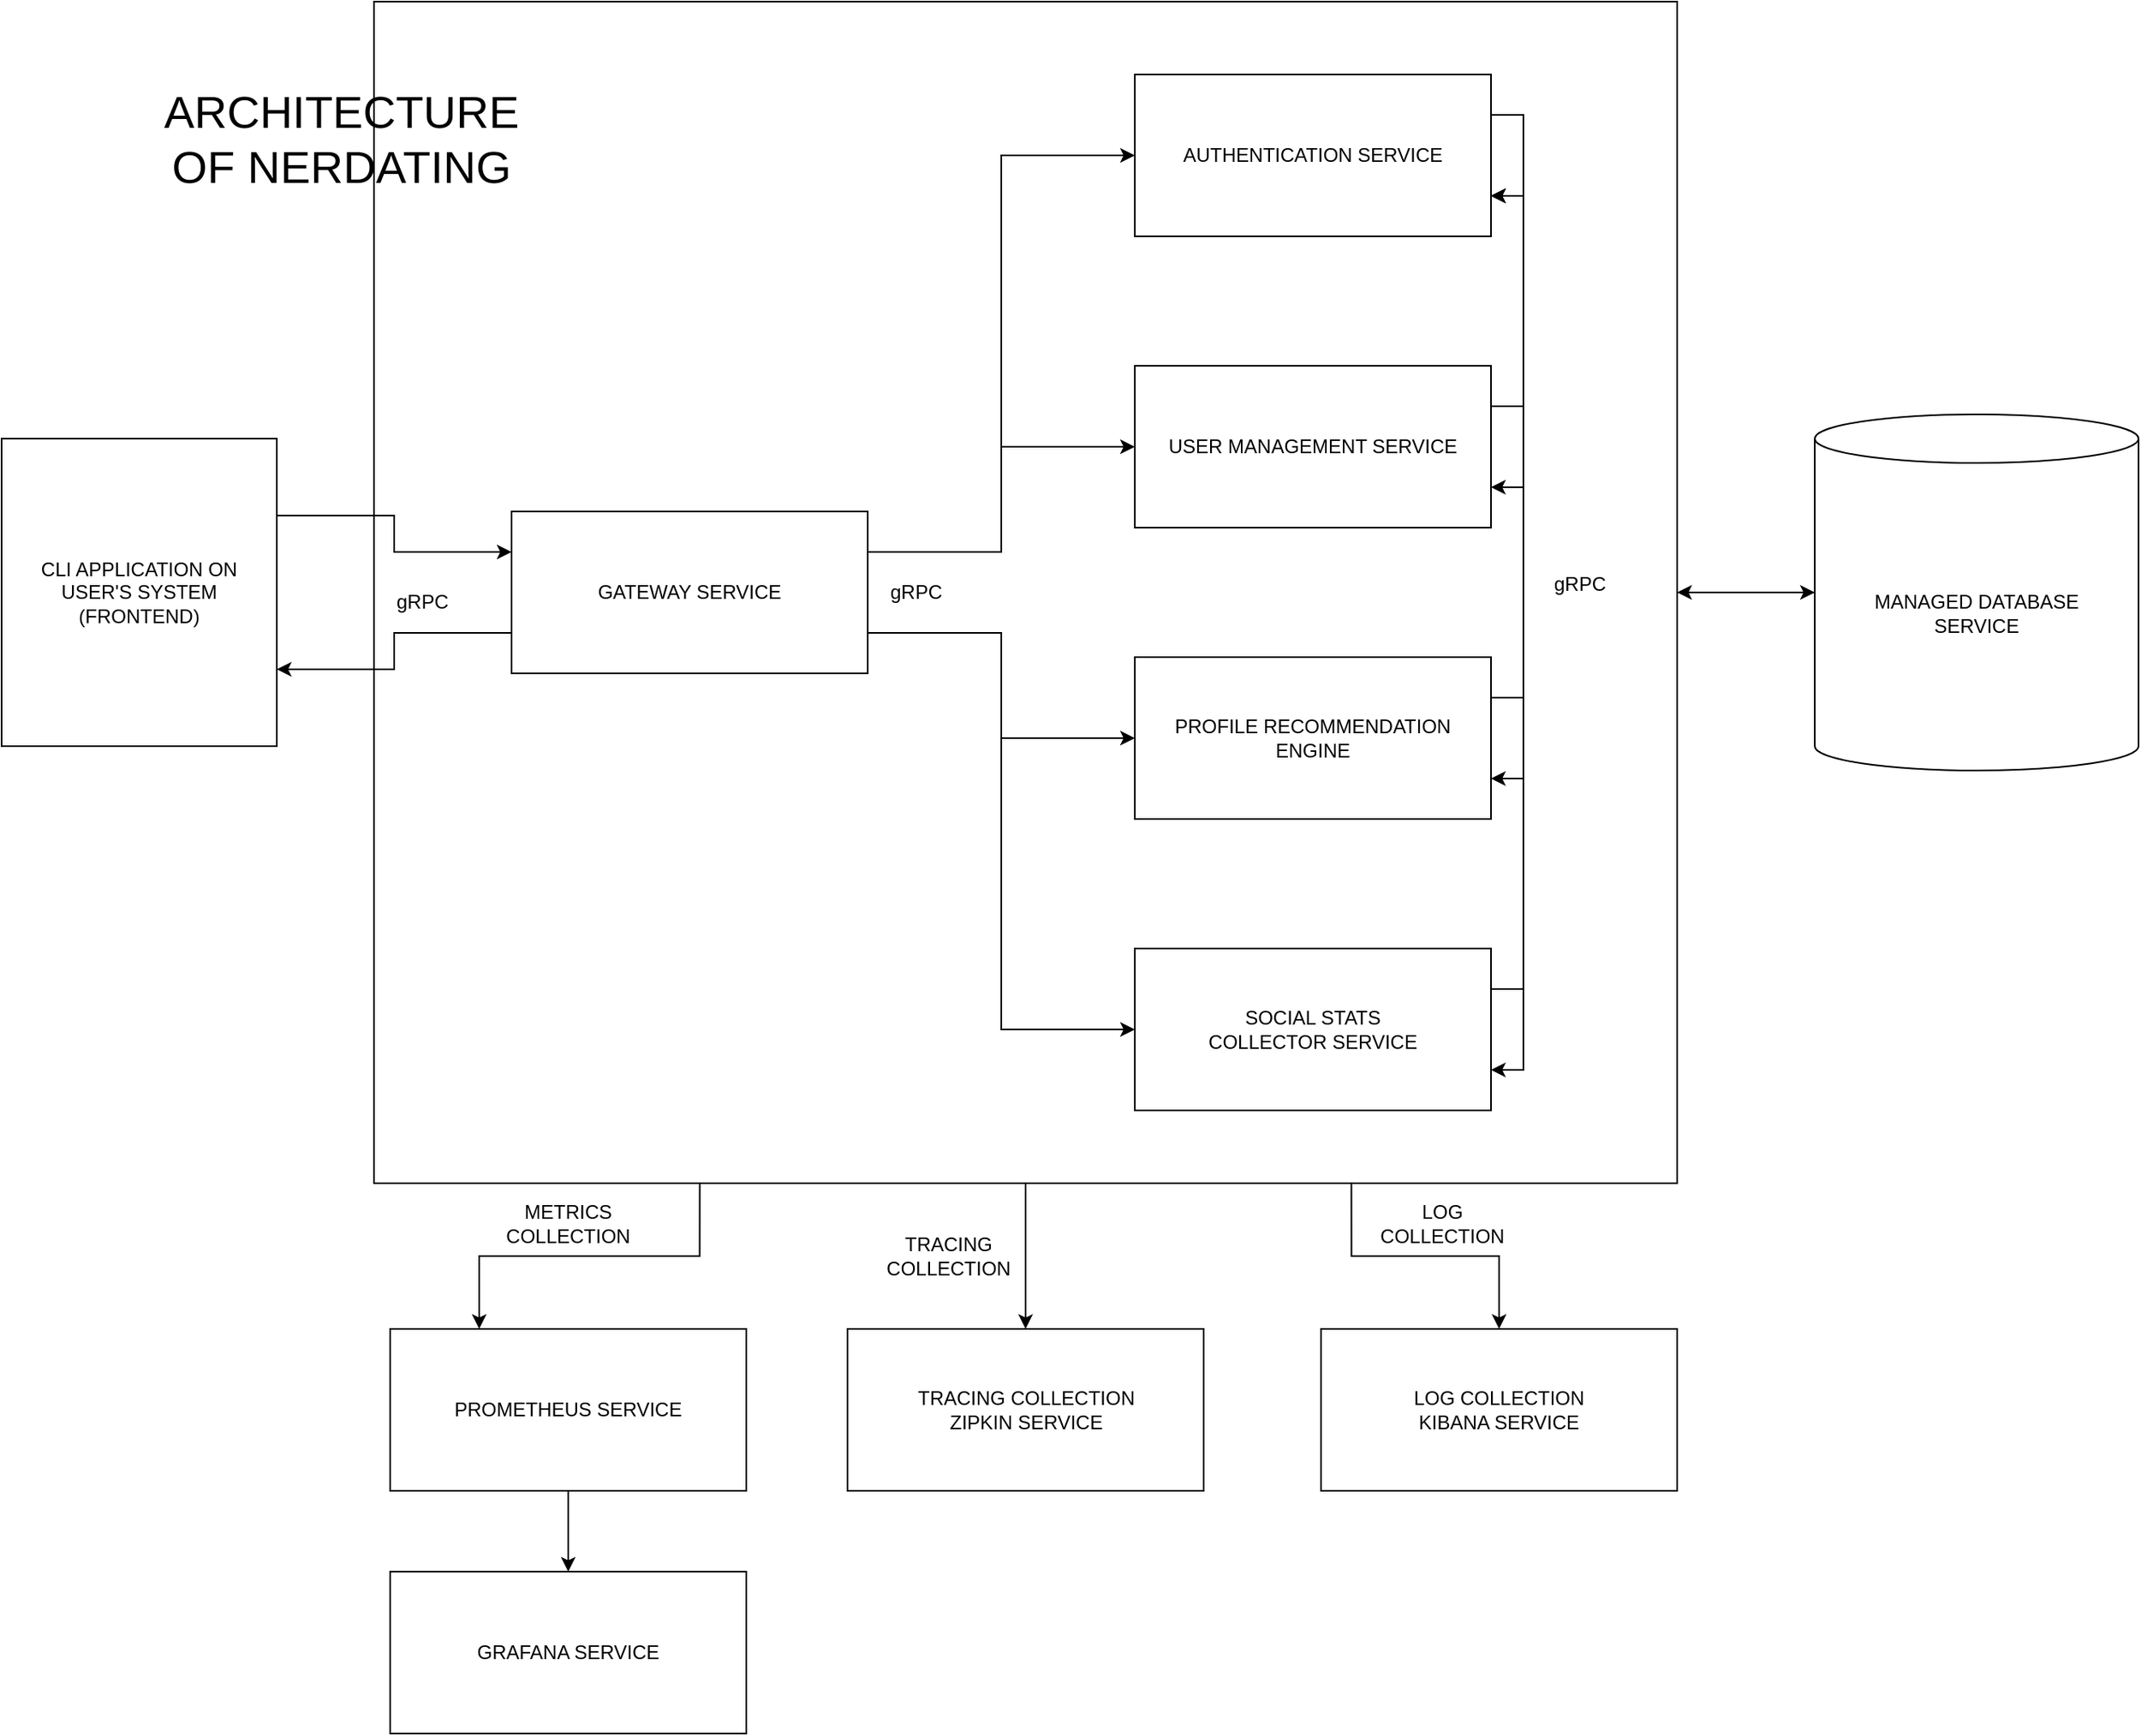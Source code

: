 <mxfile version="20.2.5" type="github">
  <diagram id="_NicEp2t6CpPbq7PptOK" name="Page-1">
    <mxGraphModel dx="1371" dy="880" grid="1" gridSize="10" guides="1" tooltips="1" connect="1" arrows="1" fold="1" page="1" pageScale="1" pageWidth="850" pageHeight="1100" math="0" shadow="0">
      <root>
        <mxCell id="0" />
        <mxCell id="1" parent="0" />
        <mxCell id="BQYwG80-6be2yZN5s-Ls-39" style="edgeStyle=orthogonalEdgeStyle;rounded=0;orthogonalLoop=1;jettySize=auto;html=1;entryX=0;entryY=0.5;entryDx=0;entryDy=0;entryPerimeter=0;" edge="1" parent="1" source="BQYwG80-6be2yZN5s-Ls-23" target="BQYwG80-6be2yZN5s-Ls-22">
          <mxGeometry relative="1" as="geometry" />
        </mxCell>
        <mxCell id="BQYwG80-6be2yZN5s-Ls-45" style="edgeStyle=orthogonalEdgeStyle;rounded=0;orthogonalLoop=1;jettySize=auto;html=1;exitX=0.25;exitY=1;exitDx=0;exitDy=0;entryX=0.25;entryY=0;entryDx=0;entryDy=0;" edge="1" parent="1" source="BQYwG80-6be2yZN5s-Ls-23" target="BQYwG80-6be2yZN5s-Ls-19">
          <mxGeometry relative="1" as="geometry" />
        </mxCell>
        <mxCell id="BQYwG80-6be2yZN5s-Ls-49" style="edgeStyle=orthogonalEdgeStyle;rounded=0;orthogonalLoop=1;jettySize=auto;html=1;exitX=0.75;exitY=1;exitDx=0;exitDy=0;entryX=0.5;entryY=0;entryDx=0;entryDy=0;fontSize=12;" edge="1" parent="1" source="BQYwG80-6be2yZN5s-Ls-23" target="BQYwG80-6be2yZN5s-Ls-21">
          <mxGeometry relative="1" as="geometry" />
        </mxCell>
        <mxCell id="BQYwG80-6be2yZN5s-Ls-51" style="edgeStyle=orthogonalEdgeStyle;rounded=0;orthogonalLoop=1;jettySize=auto;html=1;fontSize=12;" edge="1" parent="1" source="BQYwG80-6be2yZN5s-Ls-23" target="BQYwG80-6be2yZN5s-Ls-50">
          <mxGeometry relative="1" as="geometry" />
        </mxCell>
        <mxCell id="BQYwG80-6be2yZN5s-Ls-23" value="" style="rounded=0;whiteSpace=wrap;html=1;" vertex="1" parent="1">
          <mxGeometry x="340" y="50" width="805" height="730" as="geometry" />
        </mxCell>
        <mxCell id="BQYwG80-6be2yZN5s-Ls-1" value="ARCHITECTURE OF NERDATING" style="text;html=1;strokeColor=none;fillColor=none;align=center;verticalAlign=middle;whiteSpace=wrap;rounded=0;fontSize=28;" vertex="1" parent="1">
          <mxGeometry x="210" y="120" width="220" height="30" as="geometry" />
        </mxCell>
        <mxCell id="BQYwG80-6be2yZN5s-Ls-24" style="edgeStyle=orthogonalEdgeStyle;rounded=0;orthogonalLoop=1;jettySize=auto;html=1;exitX=1;exitY=0.25;exitDx=0;exitDy=0;entryX=0;entryY=0.25;entryDx=0;entryDy=0;" edge="1" parent="1" source="BQYwG80-6be2yZN5s-Ls-2" target="BQYwG80-6be2yZN5s-Ls-18">
          <mxGeometry relative="1" as="geometry" />
        </mxCell>
        <mxCell id="BQYwG80-6be2yZN5s-Ls-2" value="&lt;div&gt;CLI APPLICATION ON USER&#39;S SYSTEM&lt;/div&gt;&lt;div&gt;(FRONTEND)&lt;br&gt;&lt;/div&gt;" style="rounded=0;whiteSpace=wrap;html=1;" vertex="1" parent="1">
          <mxGeometry x="110" y="320" width="170" height="190" as="geometry" />
        </mxCell>
        <mxCell id="BQYwG80-6be2yZN5s-Ls-34" style="edgeStyle=orthogonalEdgeStyle;rounded=0;orthogonalLoop=1;jettySize=auto;html=1;exitX=1;exitY=0.25;exitDx=0;exitDy=0;entryX=1;entryY=0.75;entryDx=0;entryDy=0;" edge="1" parent="1" source="BQYwG80-6be2yZN5s-Ls-12" target="BQYwG80-6be2yZN5s-Ls-15">
          <mxGeometry relative="1" as="geometry" />
        </mxCell>
        <mxCell id="BQYwG80-6be2yZN5s-Ls-36" style="edgeStyle=orthogonalEdgeStyle;rounded=0;orthogonalLoop=1;jettySize=auto;html=1;exitX=1;exitY=0.25;exitDx=0;exitDy=0;entryX=1;entryY=0.75;entryDx=0;entryDy=0;" edge="1" parent="1" source="BQYwG80-6be2yZN5s-Ls-12" target="BQYwG80-6be2yZN5s-Ls-16">
          <mxGeometry relative="1" as="geometry" />
        </mxCell>
        <mxCell id="BQYwG80-6be2yZN5s-Ls-38" style="edgeStyle=orthogonalEdgeStyle;rounded=0;orthogonalLoop=1;jettySize=auto;html=1;exitX=1;exitY=0.25;exitDx=0;exitDy=0;entryX=1;entryY=0.75;entryDx=0;entryDy=0;" edge="1" parent="1" source="BQYwG80-6be2yZN5s-Ls-12" target="BQYwG80-6be2yZN5s-Ls-14">
          <mxGeometry relative="1" as="geometry" />
        </mxCell>
        <mxCell id="BQYwG80-6be2yZN5s-Ls-12" value="AUTHENTICATION SERVICE" style="rounded=0;whiteSpace=wrap;html=1;" vertex="1" parent="1">
          <mxGeometry x="810" y="95" width="220" height="100" as="geometry" />
        </mxCell>
        <mxCell id="BQYwG80-6be2yZN5s-Ls-37" style="edgeStyle=orthogonalEdgeStyle;rounded=0;orthogonalLoop=1;jettySize=auto;html=1;exitX=1;exitY=0.25;exitDx=0;exitDy=0;entryX=1;entryY=0.75;entryDx=0;entryDy=0;" edge="1" parent="1" source="BQYwG80-6be2yZN5s-Ls-14" target="BQYwG80-6be2yZN5s-Ls-12">
          <mxGeometry relative="1" as="geometry" />
        </mxCell>
        <mxCell id="BQYwG80-6be2yZN5s-Ls-14" value="&lt;div&gt;USER MANAGEMENT SERVICE&lt;/div&gt;" style="rounded=0;whiteSpace=wrap;html=1;" vertex="1" parent="1">
          <mxGeometry x="810" y="275" width="220" height="100" as="geometry" />
        </mxCell>
        <mxCell id="BQYwG80-6be2yZN5s-Ls-33" style="edgeStyle=orthogonalEdgeStyle;rounded=0;orthogonalLoop=1;jettySize=auto;html=1;exitX=1;exitY=0.25;exitDx=0;exitDy=0;entryX=1;entryY=0.75;entryDx=0;entryDy=0;" edge="1" parent="1" source="BQYwG80-6be2yZN5s-Ls-15" target="BQYwG80-6be2yZN5s-Ls-12">
          <mxGeometry relative="1" as="geometry" />
        </mxCell>
        <mxCell id="BQYwG80-6be2yZN5s-Ls-15" value="&lt;div&gt;PROFILE RECOMMENDATION&lt;/div&gt;&lt;div&gt;ENGINE&lt;br&gt;&lt;/div&gt;" style="rounded=0;whiteSpace=wrap;html=1;" vertex="1" parent="1">
          <mxGeometry x="810" y="455" width="220" height="100" as="geometry" />
        </mxCell>
        <mxCell id="BQYwG80-6be2yZN5s-Ls-35" style="edgeStyle=orthogonalEdgeStyle;rounded=0;orthogonalLoop=1;jettySize=auto;html=1;exitX=1;exitY=0.25;exitDx=0;exitDy=0;entryX=1;entryY=0.75;entryDx=0;entryDy=0;" edge="1" parent="1" source="BQYwG80-6be2yZN5s-Ls-16" target="BQYwG80-6be2yZN5s-Ls-12">
          <mxGeometry relative="1" as="geometry" />
        </mxCell>
        <mxCell id="BQYwG80-6be2yZN5s-Ls-16" value="&lt;div&gt;SOCIAL STATS &lt;br&gt;&lt;/div&gt;&lt;div&gt;COLLECTOR SERVICE&lt;/div&gt;" style="rounded=0;whiteSpace=wrap;html=1;" vertex="1" parent="1">
          <mxGeometry x="810" y="635" width="220" height="100" as="geometry" />
        </mxCell>
        <mxCell id="BQYwG80-6be2yZN5s-Ls-25" style="edgeStyle=orthogonalEdgeStyle;rounded=0;orthogonalLoop=1;jettySize=auto;html=1;exitX=0;exitY=0.75;exitDx=0;exitDy=0;entryX=1;entryY=0.75;entryDx=0;entryDy=0;" edge="1" parent="1" source="BQYwG80-6be2yZN5s-Ls-18" target="BQYwG80-6be2yZN5s-Ls-2">
          <mxGeometry relative="1" as="geometry" />
        </mxCell>
        <mxCell id="BQYwG80-6be2yZN5s-Ls-26" style="edgeStyle=orthogonalEdgeStyle;rounded=0;orthogonalLoop=1;jettySize=auto;html=1;exitX=1;exitY=0.25;exitDx=0;exitDy=0;entryX=0;entryY=0.5;entryDx=0;entryDy=0;" edge="1" parent="1" source="BQYwG80-6be2yZN5s-Ls-18" target="BQYwG80-6be2yZN5s-Ls-12">
          <mxGeometry relative="1" as="geometry" />
        </mxCell>
        <mxCell id="BQYwG80-6be2yZN5s-Ls-27" style="edgeStyle=orthogonalEdgeStyle;rounded=0;orthogonalLoop=1;jettySize=auto;html=1;exitX=1;exitY=0.25;exitDx=0;exitDy=0;entryX=0;entryY=0.5;entryDx=0;entryDy=0;" edge="1" parent="1" source="BQYwG80-6be2yZN5s-Ls-18" target="BQYwG80-6be2yZN5s-Ls-14">
          <mxGeometry relative="1" as="geometry" />
        </mxCell>
        <mxCell id="BQYwG80-6be2yZN5s-Ls-28" style="edgeStyle=orthogonalEdgeStyle;rounded=0;orthogonalLoop=1;jettySize=auto;html=1;exitX=1;exitY=0.75;exitDx=0;exitDy=0;entryX=0;entryY=0.5;entryDx=0;entryDy=0;" edge="1" parent="1" source="BQYwG80-6be2yZN5s-Ls-18" target="BQYwG80-6be2yZN5s-Ls-15">
          <mxGeometry relative="1" as="geometry" />
        </mxCell>
        <mxCell id="BQYwG80-6be2yZN5s-Ls-29" style="edgeStyle=orthogonalEdgeStyle;rounded=0;orthogonalLoop=1;jettySize=auto;html=1;exitX=1;exitY=0.75;exitDx=0;exitDy=0;entryX=0;entryY=0.5;entryDx=0;entryDy=0;" edge="1" parent="1" source="BQYwG80-6be2yZN5s-Ls-18" target="BQYwG80-6be2yZN5s-Ls-16">
          <mxGeometry relative="1" as="geometry" />
        </mxCell>
        <mxCell id="BQYwG80-6be2yZN5s-Ls-18" value="GATEWAY SERVICE" style="rounded=0;whiteSpace=wrap;html=1;" vertex="1" parent="1">
          <mxGeometry x="425" y="365" width="220" height="100" as="geometry" />
        </mxCell>
        <mxCell id="BQYwG80-6be2yZN5s-Ls-42" style="edgeStyle=orthogonalEdgeStyle;rounded=0;orthogonalLoop=1;jettySize=auto;html=1;" edge="1" parent="1" source="BQYwG80-6be2yZN5s-Ls-19" target="BQYwG80-6be2yZN5s-Ls-20">
          <mxGeometry relative="1" as="geometry" />
        </mxCell>
        <mxCell id="BQYwG80-6be2yZN5s-Ls-19" value="&lt;div&gt;PROMETHEUS SERVICE&lt;/div&gt;" style="rounded=0;whiteSpace=wrap;html=1;" vertex="1" parent="1">
          <mxGeometry x="350" y="870" width="220" height="100" as="geometry" />
        </mxCell>
        <mxCell id="BQYwG80-6be2yZN5s-Ls-20" value="GRAFANA SERVICE" style="rounded=0;whiteSpace=wrap;html=1;" vertex="1" parent="1">
          <mxGeometry x="350" y="1020" width="220" height="100" as="geometry" />
        </mxCell>
        <mxCell id="BQYwG80-6be2yZN5s-Ls-21" value="&lt;div&gt;LOG COLLECTION&lt;/div&gt;&lt;div&gt;KIBANA SERVICE&lt;br&gt;&lt;/div&gt;" style="rounded=0;whiteSpace=wrap;html=1;" vertex="1" parent="1">
          <mxGeometry x="925" y="870" width="220" height="100" as="geometry" />
        </mxCell>
        <mxCell id="BQYwG80-6be2yZN5s-Ls-40" style="edgeStyle=orthogonalEdgeStyle;rounded=0;orthogonalLoop=1;jettySize=auto;html=1;exitX=0;exitY=0.5;exitDx=0;exitDy=0;exitPerimeter=0;entryX=1;entryY=0.5;entryDx=0;entryDy=0;" edge="1" parent="1" source="BQYwG80-6be2yZN5s-Ls-22" target="BQYwG80-6be2yZN5s-Ls-23">
          <mxGeometry relative="1" as="geometry" />
        </mxCell>
        <mxCell id="BQYwG80-6be2yZN5s-Ls-22" value="&lt;div&gt;MANAGED DATABASE &lt;br&gt;&lt;/div&gt;&lt;div&gt;SERVICE&lt;/div&gt;" style="shape=cylinder3;whiteSpace=wrap;html=1;boundedLbl=1;backgroundOutline=1;size=15;" vertex="1" parent="1">
          <mxGeometry x="1230" y="305" width="200" height="220" as="geometry" />
        </mxCell>
        <mxCell id="BQYwG80-6be2yZN5s-Ls-46" value="&lt;font style=&quot;font-size: 12px;&quot;&gt;gRPC&lt;/font&gt;" style="text;html=1;strokeColor=none;fillColor=none;align=center;verticalAlign=middle;whiteSpace=wrap;rounded=0;fontSize=28;" vertex="1" parent="1">
          <mxGeometry x="340" y="400" width="60" height="30" as="geometry" />
        </mxCell>
        <mxCell id="BQYwG80-6be2yZN5s-Ls-47" value="&lt;font style=&quot;font-size: 12px;&quot;&gt;gRPC&lt;/font&gt;" style="text;whiteSpace=wrap;html=1;fontSize=12;align=center;verticalAlign=middle;" vertex="1" parent="1">
          <mxGeometry x="640" y="395" width="70" height="40" as="geometry" />
        </mxCell>
        <mxCell id="BQYwG80-6be2yZN5s-Ls-48" value="&lt;font style=&quot;font-size: 12px;&quot;&gt;gRPC&lt;/font&gt;" style="text;whiteSpace=wrap;html=1;fontSize=12;align=center;verticalAlign=middle;" vertex="1" parent="1">
          <mxGeometry x="1050" y="390" width="70" height="40" as="geometry" />
        </mxCell>
        <mxCell id="BQYwG80-6be2yZN5s-Ls-50" value="&lt;div&gt;TRACING COLLECTION &lt;br&gt;&lt;/div&gt;&lt;div&gt;ZIPKIN SERVICE&lt;/div&gt;" style="rounded=0;whiteSpace=wrap;html=1;" vertex="1" parent="1">
          <mxGeometry x="632.5" y="870" width="220" height="100" as="geometry" />
        </mxCell>
        <mxCell id="BQYwG80-6be2yZN5s-Ls-52" value="METRICS COLLECTION" style="text;html=1;strokeColor=none;fillColor=none;align=center;verticalAlign=middle;whiteSpace=wrap;rounded=0;fontSize=12;" vertex="1" parent="1">
          <mxGeometry x="395" y="790" width="130" height="30" as="geometry" />
        </mxCell>
        <mxCell id="BQYwG80-6be2yZN5s-Ls-53" value="TRACING COLLECTION" style="text;html=1;strokeColor=none;fillColor=none;align=center;verticalAlign=middle;whiteSpace=wrap;rounded=0;fontSize=12;" vertex="1" parent="1">
          <mxGeometry x="660" y="810" width="70" height="30" as="geometry" />
        </mxCell>
        <mxCell id="BQYwG80-6be2yZN5s-Ls-54" value="LOG COLLECTION" style="text;html=1;strokeColor=none;fillColor=none;align=center;verticalAlign=middle;whiteSpace=wrap;rounded=0;fontSize=12;" vertex="1" parent="1">
          <mxGeometry x="970" y="790" width="60" height="30" as="geometry" />
        </mxCell>
      </root>
    </mxGraphModel>
  </diagram>
</mxfile>
